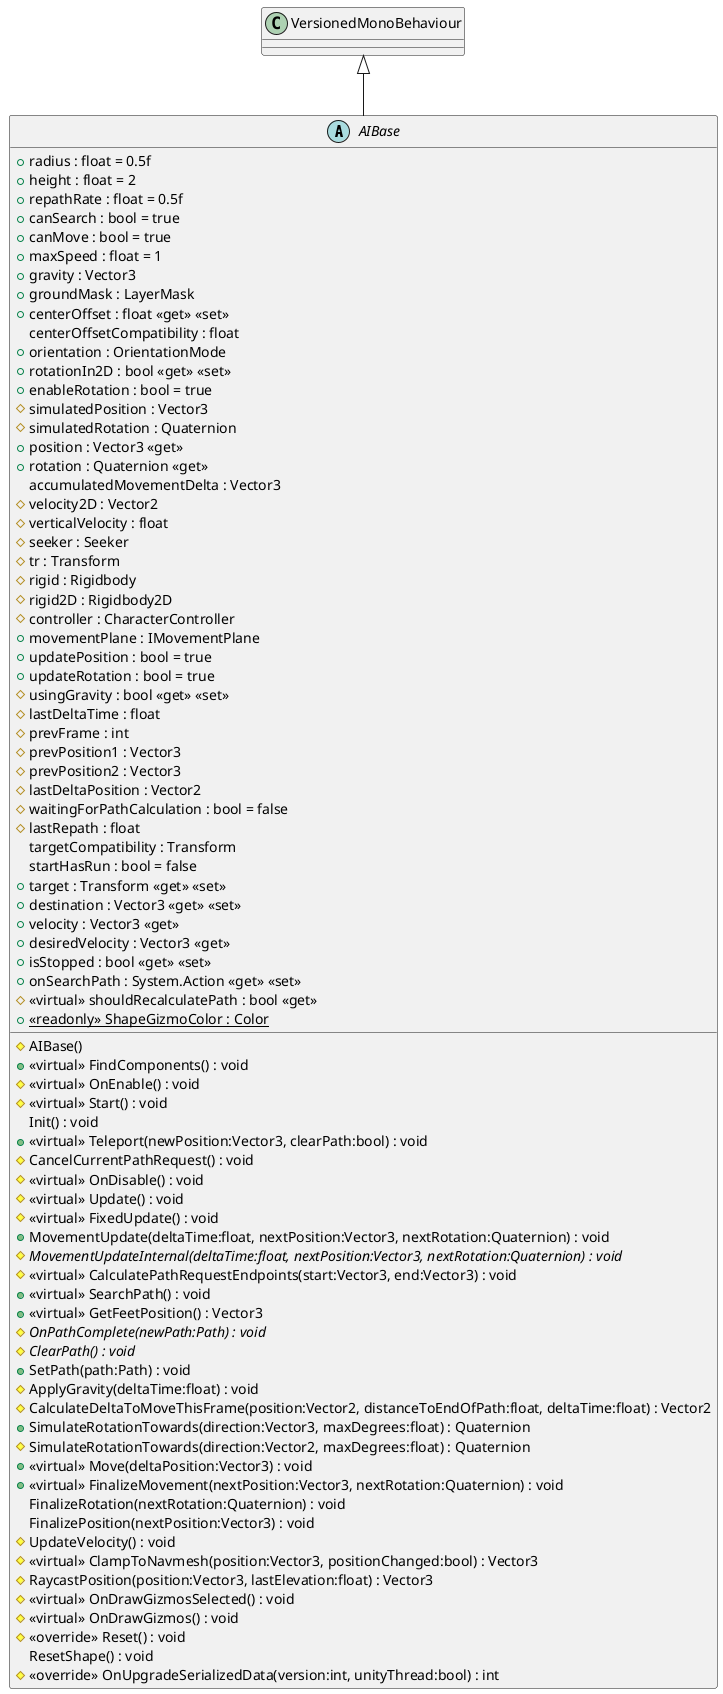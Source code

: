@startuml
abstract class AIBase {
    + radius : float = 0.5f
    + height : float = 2
    + repathRate : float = 0.5f
    + canSearch : bool = true
    + canMove : bool = true
    + maxSpeed : float = 1
    + gravity : Vector3
    + groundMask : LayerMask
    + centerOffset : float <<get>> <<set>>
    centerOffsetCompatibility : float
    + orientation : OrientationMode
    + rotationIn2D : bool <<get>> <<set>>
    + enableRotation : bool = true
    # simulatedPosition : Vector3
    # simulatedRotation : Quaternion
    + position : Vector3 <<get>>
    + rotation : Quaternion <<get>>
    accumulatedMovementDelta : Vector3
    # velocity2D : Vector2
    # verticalVelocity : float
    # seeker : Seeker
    # tr : Transform
    # rigid : Rigidbody
    # rigid2D : Rigidbody2D
    # controller : CharacterController
    + movementPlane : IMovementPlane
    + updatePosition : bool = true
    + updateRotation : bool = true
    # usingGravity : bool <<get>> <<set>>
    # lastDeltaTime : float
    # prevFrame : int
    # prevPosition1 : Vector3
    # prevPosition2 : Vector3
    # lastDeltaPosition : Vector2
    # waitingForPathCalculation : bool = false
    # lastRepath : float
    targetCompatibility : Transform
    startHasRun : bool = false
    + target : Transform <<get>> <<set>>
    + destination : Vector3 <<get>> <<set>>
    + velocity : Vector3 <<get>>
    + desiredVelocity : Vector3 <<get>>
    + isStopped : bool <<get>> <<set>>
    + onSearchPath : System.Action <<get>> <<set>>
    # <<virtual>> shouldRecalculatePath : bool <<get>>
    # AIBase()
    + <<virtual>> FindComponents() : void
    # <<virtual>> OnEnable() : void
    # <<virtual>> Start() : void
    Init() : void
    + <<virtual>> Teleport(newPosition:Vector3, clearPath:bool) : void
    # CancelCurrentPathRequest() : void
    # <<virtual>> OnDisable() : void
    # <<virtual>> Update() : void
    # <<virtual>> FixedUpdate() : void
    + MovementUpdate(deltaTime:float, nextPosition:Vector3, nextRotation:Quaternion) : void
    # {abstract} MovementUpdateInternal(deltaTime:float, nextPosition:Vector3, nextRotation:Quaternion) : void
    # <<virtual>> CalculatePathRequestEndpoints(start:Vector3, end:Vector3) : void
    + <<virtual>> SearchPath() : void
    + <<virtual>> GetFeetPosition() : Vector3
    # {abstract} OnPathComplete(newPath:Path) : void
    # {abstract} ClearPath() : void
    + SetPath(path:Path) : void
    # ApplyGravity(deltaTime:float) : void
    # CalculateDeltaToMoveThisFrame(position:Vector2, distanceToEndOfPath:float, deltaTime:float) : Vector2
    + SimulateRotationTowards(direction:Vector3, maxDegrees:float) : Quaternion
    # SimulateRotationTowards(direction:Vector2, maxDegrees:float) : Quaternion
    + <<virtual>> Move(deltaPosition:Vector3) : void
    + <<virtual>> FinalizeMovement(nextPosition:Vector3, nextRotation:Quaternion) : void
    FinalizeRotation(nextRotation:Quaternion) : void
    FinalizePosition(nextPosition:Vector3) : void
    # UpdateVelocity() : void
    # <<virtual>> ClampToNavmesh(position:Vector3, positionChanged:bool) : Vector3
    # RaycastPosition(position:Vector3, lastElevation:float) : Vector3
    # <<virtual>> OnDrawGizmosSelected() : void
    + {static} <<readonly>> ShapeGizmoColor : Color
    # <<virtual>> OnDrawGizmos() : void
    # <<override>> Reset() : void
    ResetShape() : void
    # <<override>> OnUpgradeSerializedData(version:int, unityThread:bool) : int
}
VersionedMonoBehaviour <|-- AIBase
@enduml

